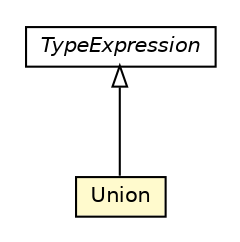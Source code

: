#!/usr/local/bin/dot
#
# Class diagram 
# Generated by UMLGraph version R5_6-24-gf6e263 (http://www.umlgraph.org/)
#

digraph G {
	edge [fontname="Helvetica",fontsize=10,labelfontname="Helvetica",labelfontsize=10];
	node [fontname="Helvetica",fontsize=10,shape=plaintext];
	nodesep=0.25;
	ranksep=0.5;
	// org.universAAL.middleware.owl.TypeExpression
	c397014 [label=<<table title="org.universAAL.middleware.owl.TypeExpression" border="0" cellborder="1" cellspacing="0" cellpadding="2" port="p" href="./TypeExpression.html">
		<tr><td><table border="0" cellspacing="0" cellpadding="1">
<tr><td align="center" balign="center"><font face="Helvetica-Oblique"> TypeExpression </font></td></tr>
		</table></td></tr>
		</table>>, URL="./TypeExpression.html", fontname="Helvetica", fontcolor="black", fontsize=10.0];
	// org.universAAL.middleware.owl.Union
	c397025 [label=<<table title="org.universAAL.middleware.owl.Union" border="0" cellborder="1" cellspacing="0" cellpadding="2" port="p" bgcolor="lemonChiffon" href="./Union.html">
		<tr><td><table border="0" cellspacing="0" cellpadding="1">
<tr><td align="center" balign="center"> Union </td></tr>
		</table></td></tr>
		</table>>, URL="./Union.html", fontname="Helvetica", fontcolor="black", fontsize=10.0];
	//org.universAAL.middleware.owl.Union extends org.universAAL.middleware.owl.TypeExpression
	c397014:p -> c397025:p [dir=back,arrowtail=empty];
}

